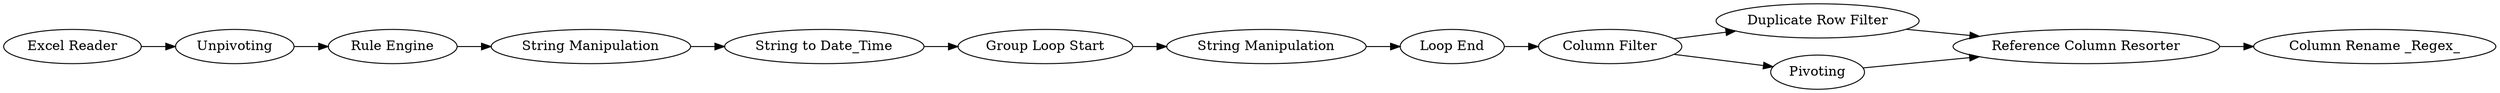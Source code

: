 digraph {
	6 -> 3
	12 -> 13
	16 -> 15
	1 -> 2
	8 -> 10
	3 -> 8
	13 -> 14
	13 -> 16
	2 -> 6
	15 -> 17
	14 -> 15
	11 -> 12
	10 -> 11
	16 [label="Duplicate Row Filter"]
	14 [label=Pivoting]
	13 [label="Column Filter"]
	1 [label="Excel Reader"]
	11 [label="String Manipulation"]
	6 [label="Rule Engine"]
	8 [label="String to Date_Time"]
	15 [label="Reference Column Resorter"]
	12 [label="Loop End"]
	17 [label="Column Rename _Regex_"]
	3 [label="String Manipulation"]
	2 [label=Unpivoting]
	10 [label="Group Loop Start"]
	rankdir=LR
}
